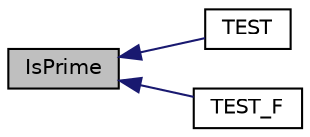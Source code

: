 digraph "IsPrime"
{
  edge [fontname="Helvetica",fontsize="10",labelfontname="Helvetica",labelfontsize="10"];
  node [fontname="Helvetica",fontsize="10",shape=record];
  rankdir="LR";
  Node5 [label="IsPrime",height=0.2,width=0.4,color="black", fillcolor="grey75", style="filled", fontcolor="black"];
  Node5 -> Node6 [dir="back",color="midnightblue",fontsize="10",style="solid",fontname="Helvetica"];
  Node6 [label="TEST",height=0.2,width=0.4,color="black", fillcolor="white", style="filled",URL="$d9/db0/sample1__unittest_8cc.html#a554b5f4a4ab160915f3a74c558f85d6e"];
  Node5 -> Node7 [dir="back",color="midnightblue",fontsize="10",style="solid",fontname="Helvetica"];
  Node7 [label="TEST_F",height=0.2,width=0.4,color="black", fillcolor="white", style="filled",URL="$d4/d38/sample5__unittest_8cc.html#ab941323e5a68b9aa8125cb81f5ff3d7c"];
}

